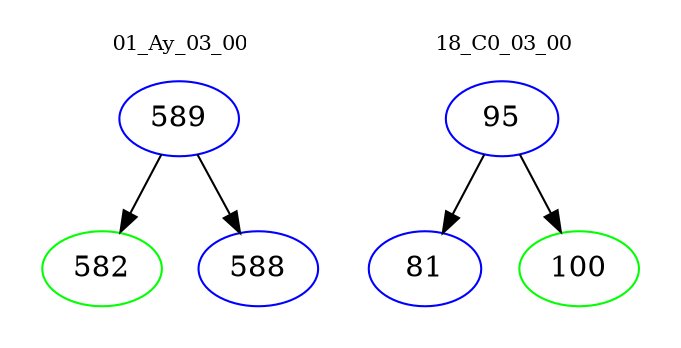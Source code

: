 digraph{
subgraph cluster_0 {
color = white
label = "01_Ay_03_00";
fontsize=10;
T0_589 [label="589", color="blue"]
T0_589 -> T0_582 [color="black"]
T0_582 [label="582", color="green"]
T0_589 -> T0_588 [color="black"]
T0_588 [label="588", color="blue"]
}
subgraph cluster_1 {
color = white
label = "18_C0_03_00";
fontsize=10;
T1_95 [label="95", color="blue"]
T1_95 -> T1_81 [color="black"]
T1_81 [label="81", color="blue"]
T1_95 -> T1_100 [color="black"]
T1_100 [label="100", color="green"]
}
}
